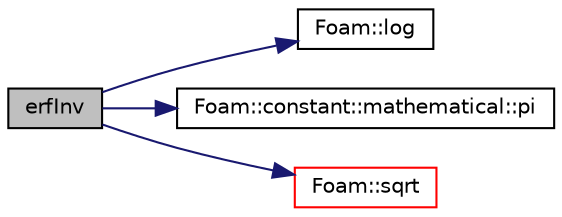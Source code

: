 digraph "erfInv"
{
  bgcolor="transparent";
  edge [fontname="Helvetica",fontsize="10",labelfontname="Helvetica",labelfontsize="10"];
  node [fontname="Helvetica",fontsize="10",shape=record];
  rankdir="LR";
  Node140 [label="erfInv",height=0.2,width=0.4,color="black", fillcolor="grey75", style="filled", fontcolor="black"];
  Node140 -> Node141 [color="midnightblue",fontsize="10",style="solid",fontname="Helvetica"];
  Node141 [label="Foam::log",height=0.2,width=0.4,color="black",URL="$a21851.html#a6e89590da9859ad497977e08f110d4b5"];
  Node140 -> Node142 [color="midnightblue",fontsize="10",style="solid",fontname="Helvetica"];
  Node142 [label="Foam::constant::mathematical::pi",height=0.2,width=0.4,color="black",URL="$a21892.html#a731b8788a4c01586c35266c7ca4fed04"];
  Node140 -> Node143 [color="midnightblue",fontsize="10",style="solid",fontname="Helvetica"];
  Node143 [label="Foam::sqrt",height=0.2,width=0.4,color="red",URL="$a21851.html#a8616bd62eebf2342a80222fecb1bda71"];
}
